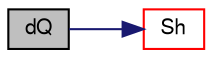 digraph "dQ"
{
  bgcolor="transparent";
  edge [fontname="FreeSans",fontsize="10",labelfontname="FreeSans",labelfontsize="10"];
  node [fontname="FreeSans",fontsize="10",shape=record];
  rankdir="LR";
  Node28 [label="dQ",height=0.2,width=0.4,color="black", fillcolor="grey75", style="filled", fontcolor="black"];
  Node28 -> Node29 [color="midnightblue",fontsize="10",style="solid",fontname="FreeSans"];
  Node29 [label="Sh",height=0.2,width=0.4,color="red",URL="$a21258.html#a72d53090a5a11e7689ddac8fc7b12845",tooltip="Return source for enthalpy equation [kg/m/s3]. "];
}
